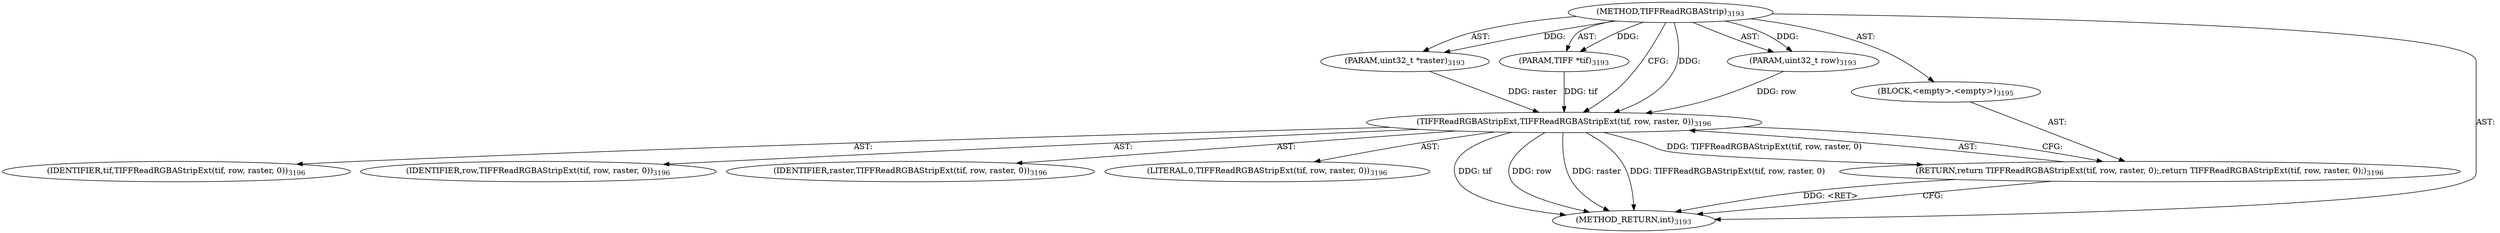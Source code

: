 digraph "TIFFReadRGBAStrip" {  
"63057" [label = <(METHOD,TIFFReadRGBAStrip)<SUB>3193</SUB>> ]
"63058" [label = <(PARAM,TIFF *tif)<SUB>3193</SUB>> ]
"63059" [label = <(PARAM,uint32_t row)<SUB>3193</SUB>> ]
"63060" [label = <(PARAM,uint32_t *raster)<SUB>3193</SUB>> ]
"63061" [label = <(BLOCK,&lt;empty&gt;,&lt;empty&gt;)<SUB>3195</SUB>> ]
"63062" [label = <(RETURN,return TIFFReadRGBAStripExt(tif, row, raster, 0);,return TIFFReadRGBAStripExt(tif, row, raster, 0);)<SUB>3196</SUB>> ]
"63063" [label = <(TIFFReadRGBAStripExt,TIFFReadRGBAStripExt(tif, row, raster, 0))<SUB>3196</SUB>> ]
"63064" [label = <(IDENTIFIER,tif,TIFFReadRGBAStripExt(tif, row, raster, 0))<SUB>3196</SUB>> ]
"63065" [label = <(IDENTIFIER,row,TIFFReadRGBAStripExt(tif, row, raster, 0))<SUB>3196</SUB>> ]
"63066" [label = <(IDENTIFIER,raster,TIFFReadRGBAStripExt(tif, row, raster, 0))<SUB>3196</SUB>> ]
"63067" [label = <(LITERAL,0,TIFFReadRGBAStripExt(tif, row, raster, 0))<SUB>3196</SUB>> ]
"63068" [label = <(METHOD_RETURN,int)<SUB>3193</SUB>> ]
  "63057" -> "63058"  [ label = "AST: "] 
  "63057" -> "63059"  [ label = "AST: "] 
  "63057" -> "63060"  [ label = "AST: "] 
  "63057" -> "63061"  [ label = "AST: "] 
  "63057" -> "63068"  [ label = "AST: "] 
  "63061" -> "63062"  [ label = "AST: "] 
  "63062" -> "63063"  [ label = "AST: "] 
  "63063" -> "63064"  [ label = "AST: "] 
  "63063" -> "63065"  [ label = "AST: "] 
  "63063" -> "63066"  [ label = "AST: "] 
  "63063" -> "63067"  [ label = "AST: "] 
  "63062" -> "63068"  [ label = "CFG: "] 
  "63063" -> "63062"  [ label = "CFG: "] 
  "63057" -> "63063"  [ label = "CFG: "] 
  "63062" -> "63068"  [ label = "DDG: &lt;RET&gt;"] 
  "63063" -> "63068"  [ label = "DDG: tif"] 
  "63063" -> "63068"  [ label = "DDG: row"] 
  "63063" -> "63068"  [ label = "DDG: raster"] 
  "63063" -> "63068"  [ label = "DDG: TIFFReadRGBAStripExt(tif, row, raster, 0)"] 
  "63057" -> "63058"  [ label = "DDG: "] 
  "63057" -> "63059"  [ label = "DDG: "] 
  "63057" -> "63060"  [ label = "DDG: "] 
  "63063" -> "63062"  [ label = "DDG: TIFFReadRGBAStripExt(tif, row, raster, 0)"] 
  "63058" -> "63063"  [ label = "DDG: tif"] 
  "63057" -> "63063"  [ label = "DDG: "] 
  "63059" -> "63063"  [ label = "DDG: row"] 
  "63060" -> "63063"  [ label = "DDG: raster"] 
}
